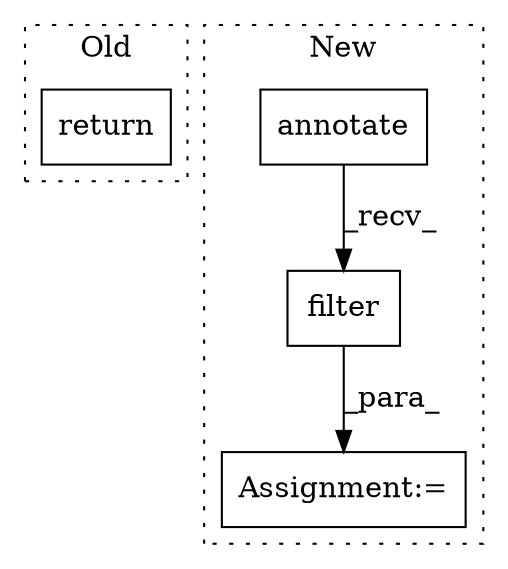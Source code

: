 digraph G {
subgraph cluster0 {
1 [label="return" a="41" s="2038" l="7" shape="box"];
label = "Old";
style="dotted";
}
subgraph cluster1 {
2 [label="annotate" a="32" s="2027,2106" l="9,1" shape="box"];
3 [label="Assignment:=" a="7" s="2001" l="1" shape="box"];
4 [label="filter" a="32" s="2108,2120" l="7,1" shape="box"];
label = "New";
style="dotted";
}
2 -> 4 [label="_recv_"];
4 -> 3 [label="_para_"];
}